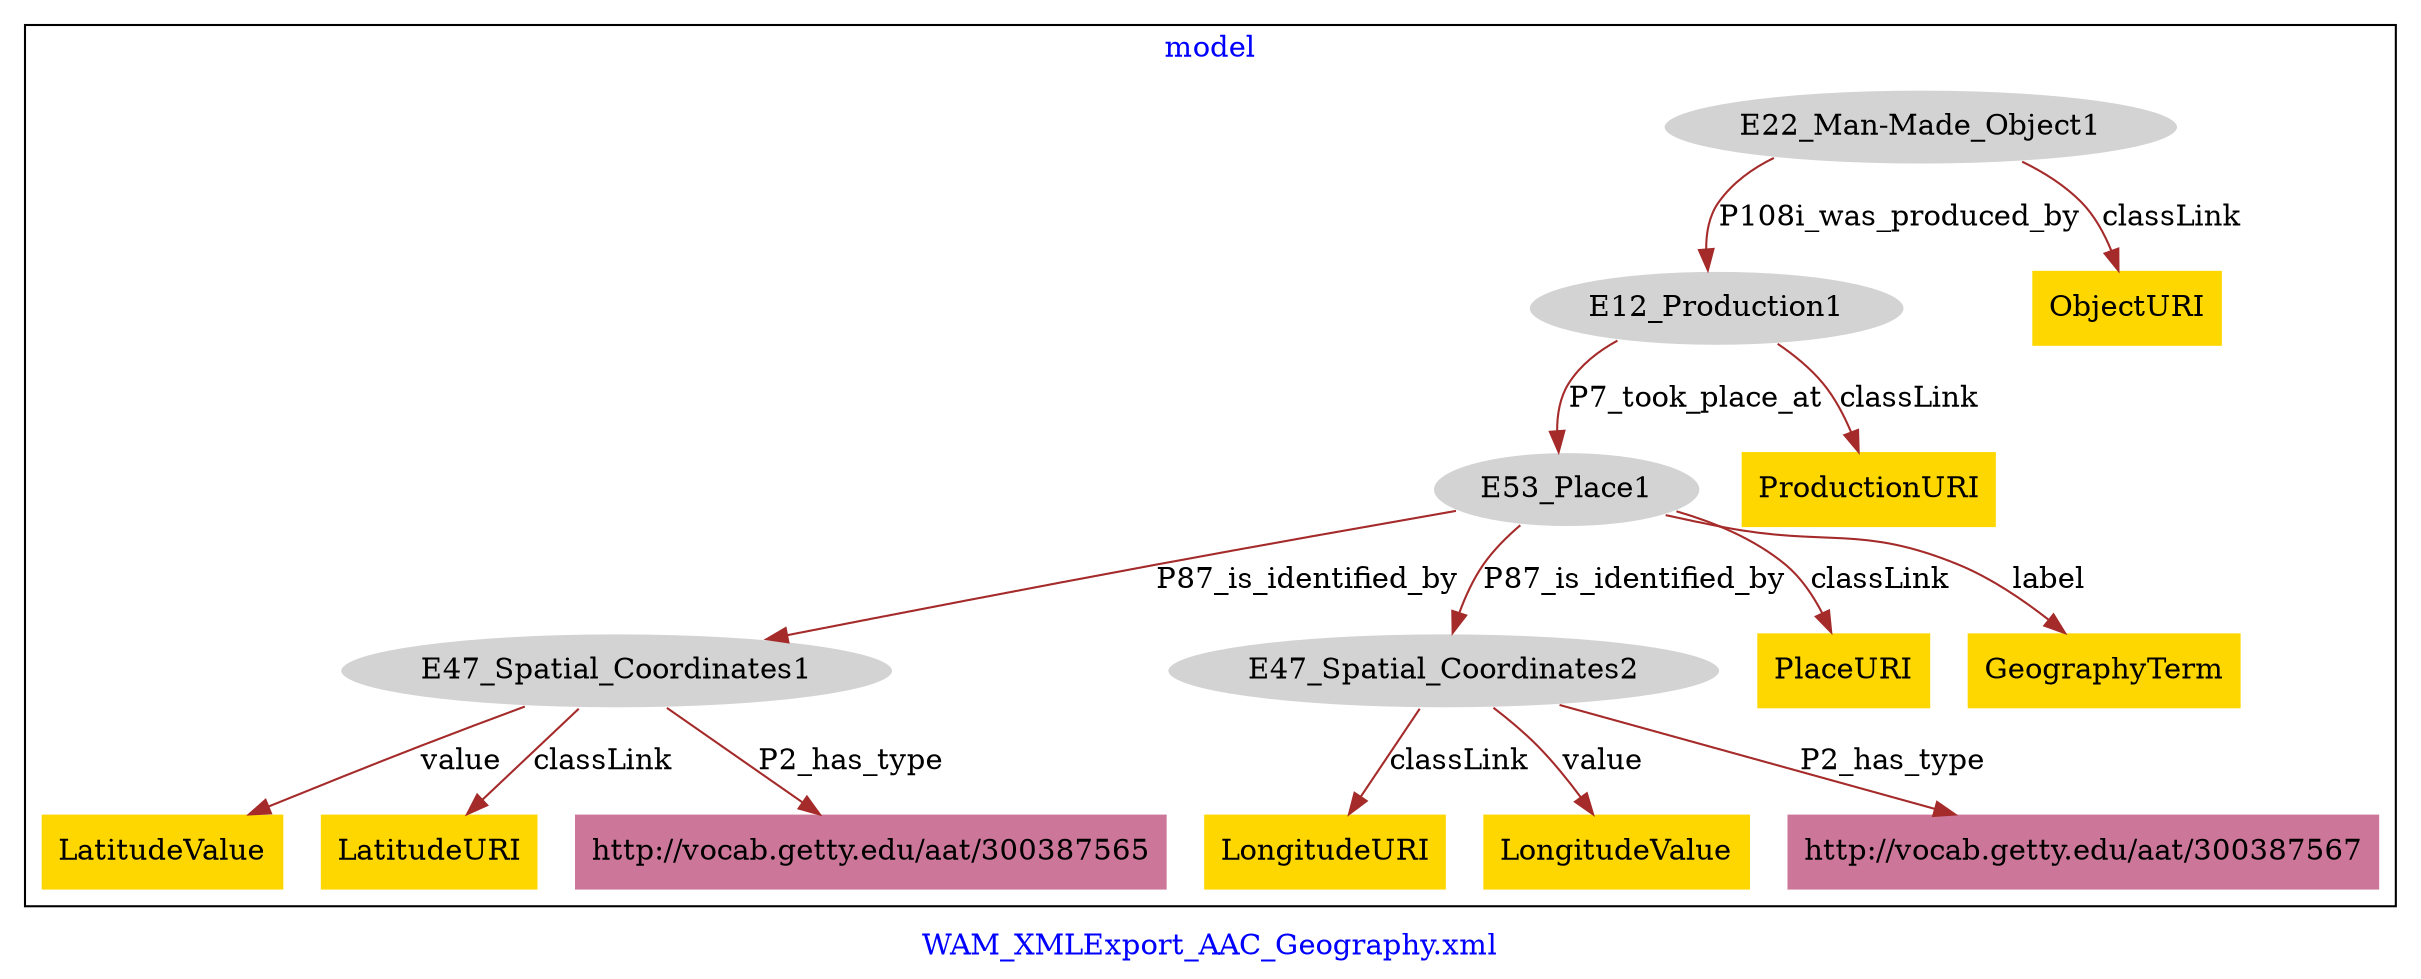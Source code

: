 digraph n0 {
fontcolor="blue"
remincross="true"
label="WAM_XMLExport_AAC_Geography.xml"
subgraph cluster {
label="model"
n2[style="filled",color="white",fillcolor="lightgray",label="E12_Production1"];
n3[style="filled",color="white",fillcolor="lightgray",label="E53_Place1"];
n4[style="filled",color="white",fillcolor="lightgray",label="E22_Man-Made_Object1"];
n5[style="filled",color="white",fillcolor="lightgray",label="E47_Spatial_Coordinates1"];
n6[style="filled",color="white",fillcolor="lightgray",label="E47_Spatial_Coordinates2"];
n7[shape="plaintext",style="filled",fillcolor="gold",label="PlaceURI"];
n8[shape="plaintext",style="filled",fillcolor="gold",label="ObjectURI"];
n9[shape="plaintext",style="filled",fillcolor="gold",label="LatitudeValue"];
n10[shape="plaintext",style="filled",fillcolor="gold",label="LongitudeURI"];
n11[shape="plaintext",style="filled",fillcolor="gold",label="GeographyTerm"];
n12[shape="plaintext",style="filled",fillcolor="gold",label="LongitudeValue"];
n13[shape="plaintext",style="filled",fillcolor="gold",label="LatitudeURI"];
n14[shape="plaintext",style="filled",fillcolor="gold",label="ProductionURI"];
n15[shape="plaintext",style="filled",fillcolor="#CC7799",label="http://vocab.getty.edu/aat/300387567"];
n16[shape="plaintext",style="filled",fillcolor="#CC7799",label="http://vocab.getty.edu/aat/300387565"];
}
n2 -> n3[color="brown",fontcolor="black",label="P7_took_place_at"]
n4 -> n2[color="brown",fontcolor="black",label="P108i_was_produced_by"]
n3 -> n5[color="brown",fontcolor="black",label="P87_is_identified_by"]
n3 -> n6[color="brown",fontcolor="black",label="P87_is_identified_by"]
n3 -> n7[color="brown",fontcolor="black",label="classLink"]
n4 -> n8[color="brown",fontcolor="black",label="classLink"]
n5 -> n9[color="brown",fontcolor="black",label="value"]
n6 -> n10[color="brown",fontcolor="black",label="classLink"]
n3 -> n11[color="brown",fontcolor="black",label="label"]
n6 -> n12[color="brown",fontcolor="black",label="value"]
n5 -> n13[color="brown",fontcolor="black",label="classLink"]
n2 -> n14[color="brown",fontcolor="black",label="classLink"]
n6 -> n15[color="brown",fontcolor="black",label="P2_has_type"]
n5 -> n16[color="brown",fontcolor="black",label="P2_has_type"]
}
